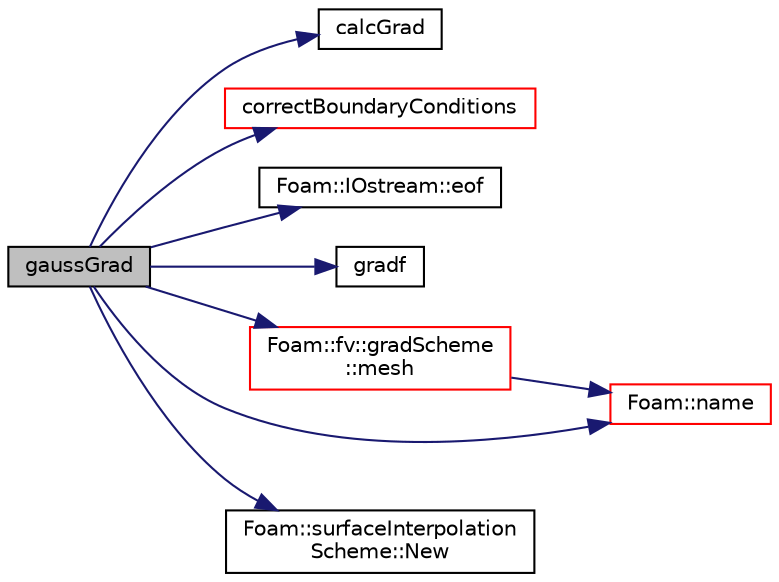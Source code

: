 digraph "gaussGrad"
{
  bgcolor="transparent";
  edge [fontname="Helvetica",fontsize="10",labelfontname="Helvetica",labelfontsize="10"];
  node [fontname="Helvetica",fontsize="10",shape=record];
  rankdir="LR";
  Node2 [label="gaussGrad",height=0.2,width=0.4,color="black", fillcolor="grey75", style="filled", fontcolor="black"];
  Node2 -> Node3 [color="midnightblue",fontsize="10",style="solid",fontname="Helvetica"];
  Node3 [label="calcGrad",height=0.2,width=0.4,color="black",URL="$a23357.html#a7dfce2567087a0024a7bc24421c8f9c7",tooltip="Return the gradient of the given field to the gradScheme::grad. "];
  Node2 -> Node4 [color="midnightblue",fontsize="10",style="solid",fontname="Helvetica"];
  Node4 [label="correctBoundaryConditions",height=0.2,width=0.4,color="red",URL="$a23357.html#aa6d3a74b8886adafb27d4f82a4383e23",tooltip="Correct the boundary values of the gradient using the patchField. "];
  Node2 -> Node7 [color="midnightblue",fontsize="10",style="solid",fontname="Helvetica"];
  Node7 [label="Foam::IOstream::eof",height=0.2,width=0.4,color="black",URL="$a27333.html#af3418ac60d0d7a303478f29a387feb3c",tooltip="Return true if end of input seen. "];
  Node2 -> Node8 [color="midnightblue",fontsize="10",style="solid",fontname="Helvetica"];
  Node8 [label="gradf",height=0.2,width=0.4,color="black",URL="$a23357.html#a2a03e92f4e567da6f43f71ff58c81e98",tooltip="Return the gradient of the given field. "];
  Node2 -> Node9 [color="midnightblue",fontsize="10",style="solid",fontname="Helvetica"];
  Node9 [label="Foam::fv::gradScheme\l::mesh",height=0.2,width=0.4,color="red",URL="$a23361.html#a470f06cfb9b6ee887cd85d63de275607",tooltip="Return mesh reference. "];
  Node9 -> Node11 [color="midnightblue",fontsize="10",style="solid",fontname="Helvetica"];
  Node11 [label="Foam::name",height=0.2,width=0.4,color="red",URL="$a21851.html#adcb0df2bd4953cb6bb390272d8263c3a",tooltip="Return a string representation of a complex. "];
  Node2 -> Node11 [color="midnightblue",fontsize="10",style="solid",fontname="Helvetica"];
  Node2 -> Node15 [color="midnightblue",fontsize="10",style="solid",fontname="Helvetica"];
  Node15 [label="Foam::surfaceInterpolation\lScheme::New",height=0.2,width=0.4,color="black",URL="$a24109.html#ad7a5400f463be6d6d6590c02af0c319f",tooltip="Return new tmp interpolation scheme. "];
}
